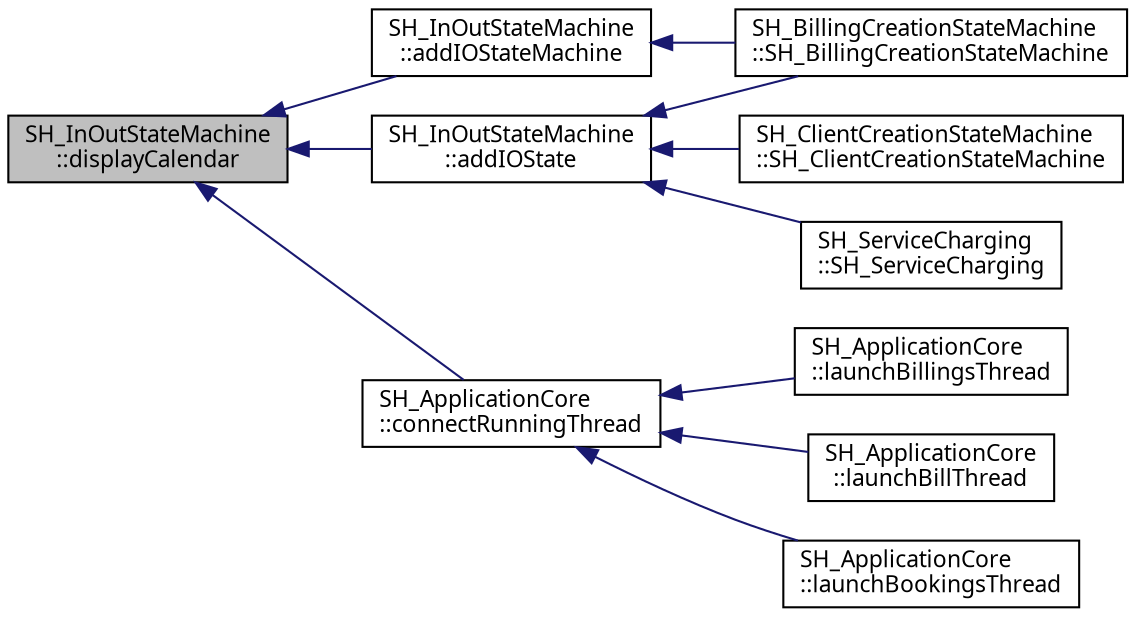 digraph "SH_InOutStateMachine::displayCalendar"
{
 // INTERACTIVE_SVG=YES
  bgcolor="transparent";
  edge [fontname="Verdana",fontsize="11",labelfontname="Verdana",labelfontsize="11"];
  node [fontname="Verdana",fontsize="11",shape=record];
  rankdir="LR";
  Node1 [label="SH_InOutStateMachine\l::displayCalendar",height=0.2,width=0.4,color="black", fillcolor="grey75", style="filled" fontcolor="black"];
  Node1 -> Node2 [dir="back",color="midnightblue",fontsize="11",style="solid",fontname="Verdana"];
  Node2 [label="SH_InOutStateMachine\l::addIOState",height=0.2,width=0.4,color="black",URL="$classSH__InOutStateMachine.html#a2528cffddbe6f98c32ebef41423c0118"];
  Node2 -> Node3 [dir="back",color="midnightblue",fontsize="11",style="solid",fontname="Verdana"];
  Node3 [label="SH_BillingCreationStateMachine\l::SH_BillingCreationStateMachine",height=0.2,width=0.4,color="black",URL="$classSH__BillingCreationStateMachine.html#ad62b77fa4aeafe200056ff3974562f83",tooltip="SH_BillingCreationStateMachine. "];
  Node2 -> Node4 [dir="back",color="midnightblue",fontsize="11",style="solid",fontname="Verdana"];
  Node4 [label="SH_ClientCreationStateMachine\l::SH_ClientCreationStateMachine",height=0.2,width=0.4,color="black",URL="$classSH__ClientCreationStateMachine.html#a0b406b0f404c0fd33bf35be8ce0cc811"];
  Node2 -> Node5 [dir="back",color="midnightblue",fontsize="11",style="solid",fontname="Verdana"];
  Node5 [label="SH_ServiceCharging\l::SH_ServiceCharging",height=0.2,width=0.4,color="black",URL="$classSH__ServiceCharging.html#afa5273d046049b1c2b020a6a19a8290b",tooltip="SH_ServiceCharging. "];
  Node1 -> Node6 [dir="back",color="midnightblue",fontsize="11",style="solid",fontname="Verdana"];
  Node6 [label="SH_InOutStateMachine\l::addIOStateMachine",height=0.2,width=0.4,color="black",URL="$classSH__InOutStateMachine.html#a6f65dff277508e650eb697628c857b19"];
  Node6 -> Node3 [dir="back",color="midnightblue",fontsize="11",style="solid",fontname="Verdana"];
  Node1 -> Node7 [dir="back",color="midnightblue",fontsize="11",style="solid",fontname="Verdana"];
  Node7 [label="SH_ApplicationCore\l::connectRunningThread",height=0.2,width=0.4,color="black",URL="$classSH__ApplicationCore.html#a264c6e0c0c2e25a36a2502d1d9bcb109"];
  Node7 -> Node8 [dir="back",color="midnightblue",fontsize="11",style="solid",fontname="Verdana"];
  Node8 [label="SH_ApplicationCore\l::launchBillingsThread",height=0.2,width=0.4,color="black",URL="$classSH__ApplicationCore.html#aa0777211696005ec89b2effe06190c3b"];
  Node7 -> Node9 [dir="back",color="midnightblue",fontsize="11",style="solid",fontname="Verdana"];
  Node9 [label="SH_ApplicationCore\l::launchBillThread",height=0.2,width=0.4,color="black",URL="$classSH__ApplicationCore.html#ab72fd6cdc47575d47157fc7bdffae8f2"];
  Node7 -> Node10 [dir="back",color="midnightblue",fontsize="11",style="solid",fontname="Verdana"];
  Node10 [label="SH_ApplicationCore\l::launchBookingsThread",height=0.2,width=0.4,color="black",URL="$classSH__ApplicationCore.html#af70c0875c93910b83acbcd49e56bf0fb"];
}
